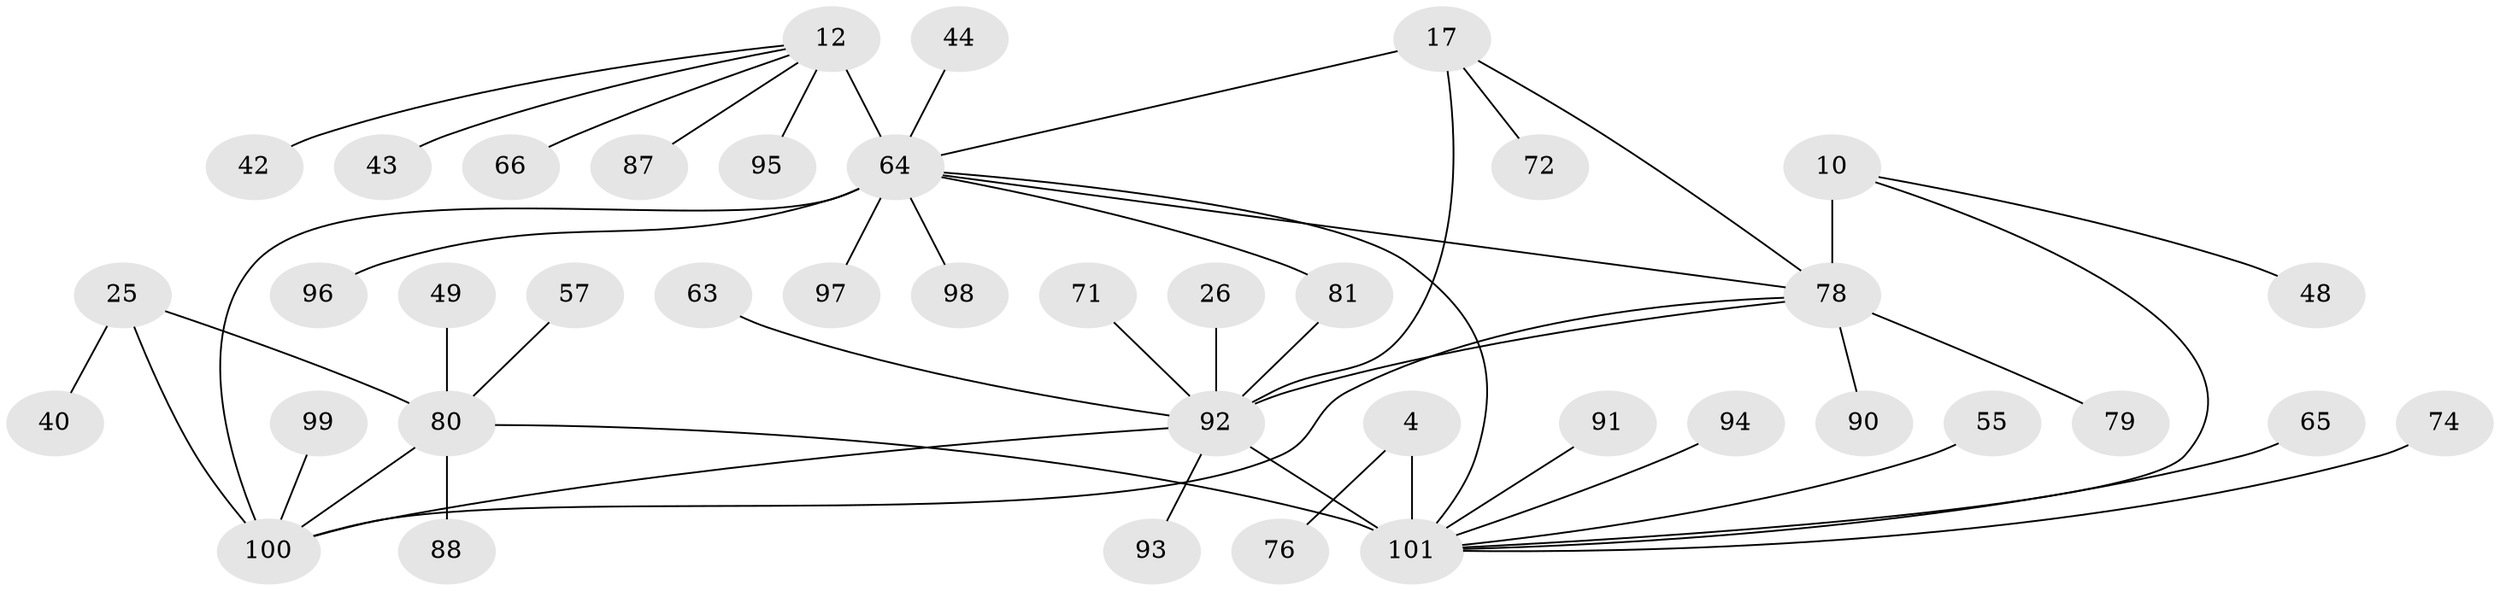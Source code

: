 // original degree distribution, {7: 0.06930693069306931, 4: 0.0297029702970297, 9: 0.019801980198019802, 5: 0.039603960396039604, 10: 0.009900990099009901, 6: 0.04950495049504951, 11: 0.009900990099009901, 8: 0.009900990099009901, 12: 0.009900990099009901, 14: 0.009900990099009901, 1: 0.5643564356435643, 3: 0.0891089108910891, 2: 0.0891089108910891}
// Generated by graph-tools (version 1.1) at 2025/57/03/04/25 21:57:54]
// undirected, 40 vertices, 48 edges
graph export_dot {
graph [start="1"]
  node [color=gray90,style=filled];
  4 [super="+2"];
  10 [super="+9"];
  12 [super="+11"];
  17 [super="+16"];
  25 [super="+23"];
  26;
  40;
  42;
  43;
  44;
  48;
  49;
  55;
  57;
  63;
  64 [super="+58+32"];
  65;
  66;
  71;
  72;
  74;
  76;
  78 [super="+70"];
  79;
  80 [super="+22"];
  81 [super="+67"];
  87;
  88;
  90 [super="+56+86"];
  91;
  92 [super="+84+20+68"];
  93 [super="+77"];
  94;
  95;
  96 [super="+61"];
  97;
  98;
  99 [super="+54"];
  100 [super="+47+89+83+85"];
  101 [super="+46+5+3+29+37+38"];
  4 -- 76;
  4 -- 101 [weight=6];
  10 -- 48;
  10 -- 101;
  10 -- 78 [weight=6];
  12 -- 87;
  12 -- 95;
  12 -- 66;
  12 -- 42;
  12 -- 43;
  12 -- 64 [weight=6];
  17 -- 72;
  17 -- 92 [weight=7];
  17 -- 78;
  17 -- 64;
  25 -- 40;
  25 -- 100 [weight=2];
  25 -- 80 [weight=4];
  26 -- 92;
  44 -- 64;
  49 -- 80;
  55 -- 101;
  57 -- 80;
  63 -- 92;
  64 -- 97;
  64 -- 98;
  64 -- 96;
  64 -- 100 [weight=3];
  64 -- 101;
  64 -- 78;
  64 -- 81;
  65 -- 101;
  71 -- 92;
  74 -- 101;
  78 -- 100;
  78 -- 79;
  78 -- 90;
  78 -- 92;
  80 -- 100 [weight=2];
  80 -- 101;
  80 -- 88;
  81 -- 92;
  91 -- 101;
  92 -- 101 [weight=3];
  92 -- 93;
  92 -- 100;
  94 -- 101;
  99 -- 100;
}
